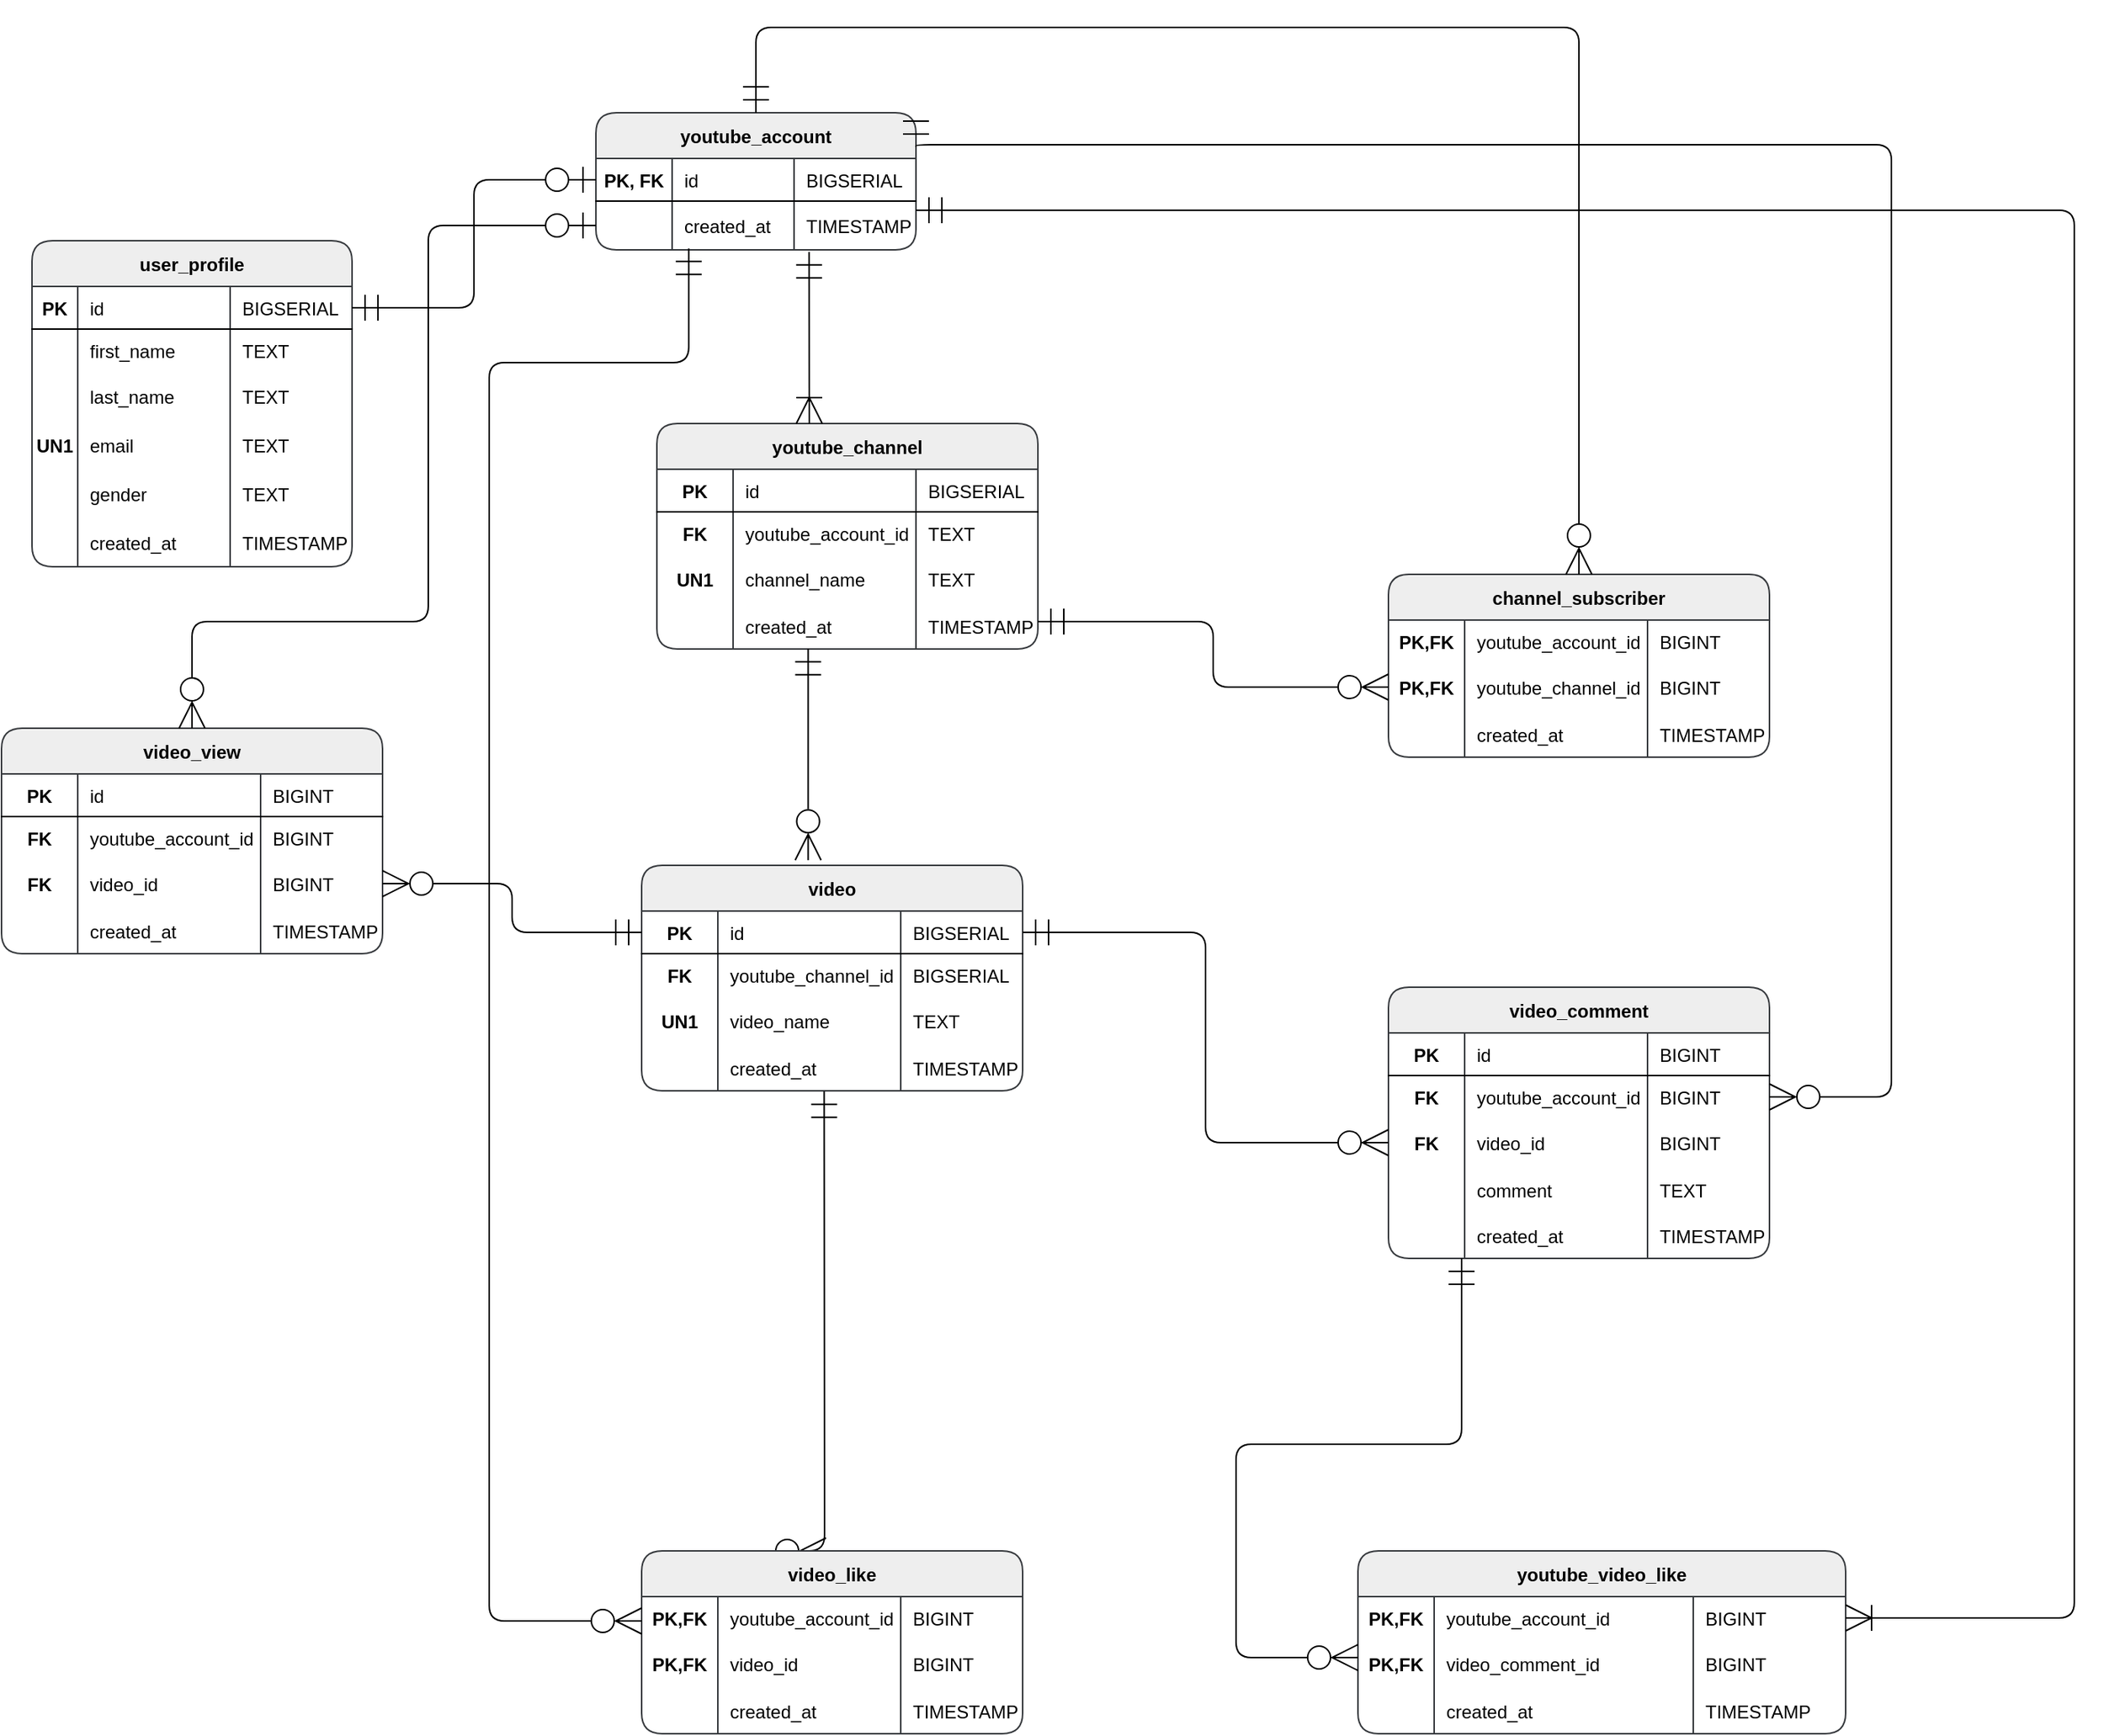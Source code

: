 <mxfile version="20.0.2" type="gitlab">
  <diagram id="-AhTFXiwVNk4hzFyMYtp" name="Page-1">
    <mxGraphModel dx="2893" dy="1643" grid="0" gridSize="10" guides="1" tooltips="1" connect="1" arrows="1" fold="1" page="1" pageScale="1" pageWidth="2000" pageHeight="2000" math="0" shadow="0">
      <root>
        <mxCell id="0" />
        <mxCell id="1" parent="0" />
        <mxCell id="xQEpdQuimWYe1z7LgiUK-31" value="user_profile" style="shape=table;startSize=30;container=1;collapsible=1;childLayout=tableLayout;fixedRows=1;rowLines=0;fontStyle=1;align=center;resizeLast=1;fillColor=#eeeeee;strokeColor=#36393d;rounded=1;" parent="1" vertex="1">
          <mxGeometry x="60" y="270" width="210" height="214" as="geometry">
            <mxRectangle x="280" y="300" width="70" height="30" as="alternateBounds" />
          </mxGeometry>
        </mxCell>
        <mxCell id="xQEpdQuimWYe1z7LgiUK-32" value="" style="shape=tableRow;horizontal=0;startSize=0;swimlaneHead=0;swimlaneBody=0;fillColor=none;collapsible=0;dropTarget=0;points=[[0,0.5],[1,0.5]];portConstraint=eastwest;top=0;left=0;right=0;bottom=1;" parent="xQEpdQuimWYe1z7LgiUK-31" vertex="1">
          <mxGeometry y="30" width="210" height="28" as="geometry" />
        </mxCell>
        <mxCell id="xQEpdQuimWYe1z7LgiUK-33" value="PK" style="shape=partialRectangle;connectable=0;fillColor=none;top=0;left=0;bottom=0;right=0;fontStyle=1;overflow=hidden;" parent="xQEpdQuimWYe1z7LgiUK-32" vertex="1">
          <mxGeometry width="30" height="28" as="geometry">
            <mxRectangle width="30" height="28" as="alternateBounds" />
          </mxGeometry>
        </mxCell>
        <mxCell id="xQEpdQuimWYe1z7LgiUK-34" value="id" style="shape=partialRectangle;connectable=0;fillColor=none;top=0;left=0;bottom=0;right=0;align=left;spacingLeft=6;fontStyle=0;overflow=hidden;" parent="xQEpdQuimWYe1z7LgiUK-32" vertex="1">
          <mxGeometry x="30" width="100" height="28" as="geometry">
            <mxRectangle width="100" height="28" as="alternateBounds" />
          </mxGeometry>
        </mxCell>
        <mxCell id="xQEpdQuimWYe1z7LgiUK-35" value="BIGSERIAL" style="shape=partialRectangle;connectable=0;fillColor=none;top=0;left=0;bottom=0;right=0;align=left;spacingLeft=6;fontStyle=0;overflow=hidden;" parent="xQEpdQuimWYe1z7LgiUK-32" vertex="1">
          <mxGeometry x="130" width="80" height="28" as="geometry">
            <mxRectangle width="80" height="28" as="alternateBounds" />
          </mxGeometry>
        </mxCell>
        <mxCell id="xQEpdQuimWYe1z7LgiUK-36" value="" style="shape=tableRow;horizontal=0;startSize=0;swimlaneHead=0;swimlaneBody=0;fillColor=none;collapsible=0;dropTarget=0;points=[[0,0.5],[1,0.5]];portConstraint=eastwest;top=0;left=0;right=0;bottom=0;" parent="xQEpdQuimWYe1z7LgiUK-31" vertex="1">
          <mxGeometry y="58" width="210" height="28" as="geometry" />
        </mxCell>
        <mxCell id="xQEpdQuimWYe1z7LgiUK-37" value="" style="shape=partialRectangle;connectable=0;fillColor=none;top=0;left=0;bottom=0;right=0;editable=1;overflow=hidden;" parent="xQEpdQuimWYe1z7LgiUK-36" vertex="1">
          <mxGeometry width="30" height="28" as="geometry">
            <mxRectangle width="30" height="28" as="alternateBounds" />
          </mxGeometry>
        </mxCell>
        <mxCell id="xQEpdQuimWYe1z7LgiUK-38" value="first_name" style="shape=partialRectangle;connectable=0;fillColor=none;top=0;left=0;bottom=0;right=0;align=left;spacingLeft=6;overflow=hidden;" parent="xQEpdQuimWYe1z7LgiUK-36" vertex="1">
          <mxGeometry x="30" width="100" height="28" as="geometry">
            <mxRectangle width="100" height="28" as="alternateBounds" />
          </mxGeometry>
        </mxCell>
        <mxCell id="xQEpdQuimWYe1z7LgiUK-39" value="TEXT" style="shape=partialRectangle;connectable=0;fillColor=none;top=0;left=0;bottom=0;right=0;align=left;spacingLeft=6;overflow=hidden;" parent="xQEpdQuimWYe1z7LgiUK-36" vertex="1">
          <mxGeometry x="130" width="80" height="28" as="geometry">
            <mxRectangle width="80" height="28" as="alternateBounds" />
          </mxGeometry>
        </mxCell>
        <mxCell id="xQEpdQuimWYe1z7LgiUK-40" value="" style="shape=tableRow;horizontal=0;startSize=0;swimlaneHead=0;swimlaneBody=0;fillColor=none;collapsible=0;dropTarget=0;points=[[0,0.5],[1,0.5]];portConstraint=eastwest;top=0;left=0;right=0;bottom=0;" parent="xQEpdQuimWYe1z7LgiUK-31" vertex="1">
          <mxGeometry y="86" width="210" height="32" as="geometry" />
        </mxCell>
        <mxCell id="xQEpdQuimWYe1z7LgiUK-41" value="" style="shape=partialRectangle;connectable=0;fillColor=none;top=0;left=0;bottom=0;right=0;editable=1;overflow=hidden;" parent="xQEpdQuimWYe1z7LgiUK-40" vertex="1">
          <mxGeometry width="30" height="32" as="geometry">
            <mxRectangle width="30" height="32" as="alternateBounds" />
          </mxGeometry>
        </mxCell>
        <mxCell id="xQEpdQuimWYe1z7LgiUK-42" value="last_name" style="shape=partialRectangle;connectable=0;fillColor=none;top=0;left=0;bottom=0;right=0;align=left;spacingLeft=6;overflow=hidden;" parent="xQEpdQuimWYe1z7LgiUK-40" vertex="1">
          <mxGeometry x="30" width="100" height="32" as="geometry">
            <mxRectangle width="100" height="32" as="alternateBounds" />
          </mxGeometry>
        </mxCell>
        <mxCell id="xQEpdQuimWYe1z7LgiUK-43" value="TEXT" style="shape=partialRectangle;connectable=0;fillColor=none;top=0;left=0;bottom=0;right=0;align=left;spacingLeft=6;overflow=hidden;" parent="xQEpdQuimWYe1z7LgiUK-40" vertex="1">
          <mxGeometry x="130" width="80" height="32" as="geometry">
            <mxRectangle width="80" height="32" as="alternateBounds" />
          </mxGeometry>
        </mxCell>
        <mxCell id="xQEpdQuimWYe1z7LgiUK-52" style="shape=tableRow;horizontal=0;startSize=0;swimlaneHead=0;swimlaneBody=0;fillColor=none;collapsible=0;dropTarget=0;points=[[0,0.5],[1,0.5]];portConstraint=eastwest;top=0;left=0;right=0;bottom=0;" parent="xQEpdQuimWYe1z7LgiUK-31" vertex="1">
          <mxGeometry y="118" width="210" height="32" as="geometry" />
        </mxCell>
        <mxCell id="xQEpdQuimWYe1z7LgiUK-53" value="UN1" style="shape=partialRectangle;connectable=0;fillColor=none;top=0;left=0;bottom=0;right=0;editable=1;overflow=hidden;fontStyle=1" parent="xQEpdQuimWYe1z7LgiUK-52" vertex="1">
          <mxGeometry width="30" height="32" as="geometry">
            <mxRectangle width="30" height="32" as="alternateBounds" />
          </mxGeometry>
        </mxCell>
        <mxCell id="xQEpdQuimWYe1z7LgiUK-54" value="email" style="shape=partialRectangle;connectable=0;fillColor=none;top=0;left=0;bottom=0;right=0;align=left;spacingLeft=6;overflow=hidden;" parent="xQEpdQuimWYe1z7LgiUK-52" vertex="1">
          <mxGeometry x="30" width="100" height="32" as="geometry">
            <mxRectangle width="100" height="32" as="alternateBounds" />
          </mxGeometry>
        </mxCell>
        <mxCell id="xQEpdQuimWYe1z7LgiUK-55" value="TEXT" style="shape=partialRectangle;connectable=0;fillColor=none;top=0;left=0;bottom=0;right=0;align=left;spacingLeft=6;overflow=hidden;" parent="xQEpdQuimWYe1z7LgiUK-52" vertex="1">
          <mxGeometry x="130" width="80" height="32" as="geometry">
            <mxRectangle width="80" height="32" as="alternateBounds" />
          </mxGeometry>
        </mxCell>
        <mxCell id="xQEpdQuimWYe1z7LgiUK-56" style="shape=tableRow;horizontal=0;startSize=0;swimlaneHead=0;swimlaneBody=0;fillColor=none;collapsible=0;dropTarget=0;points=[[0,0.5],[1,0.5]];portConstraint=eastwest;top=0;left=0;right=0;bottom=0;" parent="xQEpdQuimWYe1z7LgiUK-31" vertex="1">
          <mxGeometry y="150" width="210" height="32" as="geometry" />
        </mxCell>
        <mxCell id="xQEpdQuimWYe1z7LgiUK-57" style="shape=partialRectangle;connectable=0;fillColor=none;top=0;left=0;bottom=0;right=0;editable=1;overflow=hidden;fontStyle=1" parent="xQEpdQuimWYe1z7LgiUK-56" vertex="1">
          <mxGeometry width="30" height="32" as="geometry">
            <mxRectangle width="30" height="32" as="alternateBounds" />
          </mxGeometry>
        </mxCell>
        <mxCell id="xQEpdQuimWYe1z7LgiUK-58" value="gender" style="shape=partialRectangle;connectable=0;fillColor=none;top=0;left=0;bottom=0;right=0;align=left;spacingLeft=6;overflow=hidden;" parent="xQEpdQuimWYe1z7LgiUK-56" vertex="1">
          <mxGeometry x="30" width="100" height="32" as="geometry">
            <mxRectangle width="100" height="32" as="alternateBounds" />
          </mxGeometry>
        </mxCell>
        <mxCell id="xQEpdQuimWYe1z7LgiUK-59" value="TEXT" style="shape=partialRectangle;connectable=0;fillColor=none;top=0;left=0;bottom=0;right=0;align=left;spacingLeft=6;overflow=hidden;" parent="xQEpdQuimWYe1z7LgiUK-56" vertex="1">
          <mxGeometry x="130" width="80" height="32" as="geometry">
            <mxRectangle width="80" height="32" as="alternateBounds" />
          </mxGeometry>
        </mxCell>
        <mxCell id="xQEpdQuimWYe1z7LgiUK-60" style="shape=tableRow;horizontal=0;startSize=0;swimlaneHead=0;swimlaneBody=0;fillColor=none;collapsible=0;dropTarget=0;points=[[0,0.5],[1,0.5]];portConstraint=eastwest;top=0;left=0;right=0;bottom=0;" parent="xQEpdQuimWYe1z7LgiUK-31" vertex="1">
          <mxGeometry y="182" width="210" height="32" as="geometry" />
        </mxCell>
        <mxCell id="xQEpdQuimWYe1z7LgiUK-61" style="shape=partialRectangle;connectable=0;fillColor=none;top=0;left=0;bottom=0;right=0;editable=1;overflow=hidden;fontStyle=1" parent="xQEpdQuimWYe1z7LgiUK-60" vertex="1">
          <mxGeometry width="30" height="32" as="geometry">
            <mxRectangle width="30" height="32" as="alternateBounds" />
          </mxGeometry>
        </mxCell>
        <mxCell id="xQEpdQuimWYe1z7LgiUK-62" value="created_at" style="shape=partialRectangle;connectable=0;fillColor=none;top=0;left=0;bottom=0;right=0;align=left;spacingLeft=6;overflow=hidden;" parent="xQEpdQuimWYe1z7LgiUK-60" vertex="1">
          <mxGeometry x="30" width="100" height="32" as="geometry">
            <mxRectangle width="100" height="32" as="alternateBounds" />
          </mxGeometry>
        </mxCell>
        <mxCell id="xQEpdQuimWYe1z7LgiUK-63" value="TIMESTAMP" style="shape=partialRectangle;connectable=0;fillColor=none;top=0;left=0;bottom=0;right=0;align=left;spacingLeft=6;overflow=hidden;" parent="xQEpdQuimWYe1z7LgiUK-60" vertex="1">
          <mxGeometry x="130" width="80" height="32" as="geometry">
            <mxRectangle width="80" height="32" as="alternateBounds" />
          </mxGeometry>
        </mxCell>
        <mxCell id="xQEpdQuimWYe1z7LgiUK-89" value="youtube_account" style="shape=table;startSize=30;container=1;collapsible=1;childLayout=tableLayout;fixedRows=1;rowLines=0;fontStyle=1;align=center;resizeLast=1;fillColor=#eeeeee;strokeColor=#36393d;rounded=1;" parent="1" vertex="1">
          <mxGeometry x="430" y="186" width="210" height="90" as="geometry">
            <mxRectangle x="280" y="300" width="70" height="30" as="alternateBounds" />
          </mxGeometry>
        </mxCell>
        <mxCell id="xQEpdQuimWYe1z7LgiUK-90" value="" style="shape=tableRow;horizontal=0;startSize=0;swimlaneHead=0;swimlaneBody=0;fillColor=none;collapsible=0;dropTarget=0;points=[[0,0.5],[1,0.5]];portConstraint=eastwest;top=0;left=0;right=0;bottom=1;" parent="xQEpdQuimWYe1z7LgiUK-89" vertex="1">
          <mxGeometry y="30" width="210" height="28" as="geometry" />
        </mxCell>
        <mxCell id="xQEpdQuimWYe1z7LgiUK-91" value="PK, FK" style="shape=partialRectangle;connectable=0;fillColor=none;top=0;left=0;bottom=0;right=0;fontStyle=1;overflow=hidden;" parent="xQEpdQuimWYe1z7LgiUK-90" vertex="1">
          <mxGeometry width="50" height="28" as="geometry">
            <mxRectangle width="50" height="28" as="alternateBounds" />
          </mxGeometry>
        </mxCell>
        <mxCell id="xQEpdQuimWYe1z7LgiUK-92" value="id" style="shape=partialRectangle;connectable=0;fillColor=none;top=0;left=0;bottom=0;right=0;align=left;spacingLeft=6;fontStyle=0;overflow=hidden;" parent="xQEpdQuimWYe1z7LgiUK-90" vertex="1">
          <mxGeometry x="50" width="80" height="28" as="geometry">
            <mxRectangle width="80" height="28" as="alternateBounds" />
          </mxGeometry>
        </mxCell>
        <mxCell id="xQEpdQuimWYe1z7LgiUK-93" value="BIGSERIAL" style="shape=partialRectangle;connectable=0;fillColor=none;top=0;left=0;bottom=0;right=0;align=left;spacingLeft=6;fontStyle=0;overflow=hidden;" parent="xQEpdQuimWYe1z7LgiUK-90" vertex="1">
          <mxGeometry x="130" width="80" height="28" as="geometry">
            <mxRectangle width="80" height="28" as="alternateBounds" />
          </mxGeometry>
        </mxCell>
        <mxCell id="xQEpdQuimWYe1z7LgiUK-110" style="shape=tableRow;horizontal=0;startSize=0;swimlaneHead=0;swimlaneBody=0;fillColor=none;collapsible=0;dropTarget=0;points=[[0,0.5],[1,0.5]];portConstraint=eastwest;top=0;left=0;right=0;bottom=0;" parent="xQEpdQuimWYe1z7LgiUK-89" vertex="1">
          <mxGeometry y="58" width="210" height="32" as="geometry" />
        </mxCell>
        <mxCell id="xQEpdQuimWYe1z7LgiUK-111" style="shape=partialRectangle;connectable=0;fillColor=none;top=0;left=0;bottom=0;right=0;editable=1;overflow=hidden;fontStyle=1" parent="xQEpdQuimWYe1z7LgiUK-110" vertex="1">
          <mxGeometry width="50" height="32" as="geometry">
            <mxRectangle width="50" height="32" as="alternateBounds" />
          </mxGeometry>
        </mxCell>
        <mxCell id="xQEpdQuimWYe1z7LgiUK-112" value="created_at" style="shape=partialRectangle;connectable=0;fillColor=none;top=0;left=0;bottom=0;right=0;align=left;spacingLeft=6;overflow=hidden;" parent="xQEpdQuimWYe1z7LgiUK-110" vertex="1">
          <mxGeometry x="50" width="80" height="32" as="geometry">
            <mxRectangle width="80" height="32" as="alternateBounds" />
          </mxGeometry>
        </mxCell>
        <mxCell id="xQEpdQuimWYe1z7LgiUK-113" value="TIMESTAMP" style="shape=partialRectangle;connectable=0;fillColor=none;top=0;left=0;bottom=0;right=0;align=left;spacingLeft=6;overflow=hidden;" parent="xQEpdQuimWYe1z7LgiUK-110" vertex="1">
          <mxGeometry x="130" width="80" height="32" as="geometry">
            <mxRectangle width="80" height="32" as="alternateBounds" />
          </mxGeometry>
        </mxCell>
        <mxCell id="xQEpdQuimWYe1z7LgiUK-115" value="" style="edgeStyle=elbowEdgeStyle;fontSize=12;html=1;endArrow=ERzeroToOne;startArrow=ERmandOne;exitX=1;exitY=0.5;exitDx=0;exitDy=0;entryX=0;entryY=0.5;entryDx=0;entryDy=0;strokeWidth=1;rounded=1;endSize=15;startSize=15;" parent="1" source="xQEpdQuimWYe1z7LgiUK-32" target="xQEpdQuimWYe1z7LgiUK-90" edge="1">
          <mxGeometry width="100" height="100" relative="1" as="geometry">
            <mxPoint x="370" y="470" as="sourcePoint" />
            <mxPoint x="470" y="370" as="targetPoint" />
          </mxGeometry>
        </mxCell>
        <mxCell id="xQEpdQuimWYe1z7LgiUK-116" value="youtube_channel" style="shape=table;startSize=30;container=1;collapsible=1;childLayout=tableLayout;fixedRows=1;rowLines=0;fontStyle=1;align=center;resizeLast=1;fillColor=#eeeeee;strokeColor=#36393d;rounded=1;" parent="1" vertex="1">
          <mxGeometry x="470" y="390" width="250" height="148" as="geometry">
            <mxRectangle x="280" y="300" width="70" height="30" as="alternateBounds" />
          </mxGeometry>
        </mxCell>
        <mxCell id="xQEpdQuimWYe1z7LgiUK-117" value="" style="shape=tableRow;horizontal=0;startSize=0;swimlaneHead=0;swimlaneBody=0;fillColor=none;collapsible=0;dropTarget=0;points=[[0,0.5],[1,0.5]];portConstraint=eastwest;top=0;left=0;right=0;bottom=1;" parent="xQEpdQuimWYe1z7LgiUK-116" vertex="1">
          <mxGeometry y="30" width="250" height="28" as="geometry" />
        </mxCell>
        <mxCell id="xQEpdQuimWYe1z7LgiUK-118" value="PK" style="shape=partialRectangle;connectable=0;fillColor=none;top=0;left=0;bottom=0;right=0;fontStyle=1;overflow=hidden;" parent="xQEpdQuimWYe1z7LgiUK-117" vertex="1">
          <mxGeometry width="50" height="28" as="geometry">
            <mxRectangle width="50" height="28" as="alternateBounds" />
          </mxGeometry>
        </mxCell>
        <mxCell id="xQEpdQuimWYe1z7LgiUK-119" value="id" style="shape=partialRectangle;connectable=0;fillColor=none;top=0;left=0;bottom=0;right=0;align=left;spacingLeft=6;fontStyle=0;overflow=hidden;" parent="xQEpdQuimWYe1z7LgiUK-117" vertex="1">
          <mxGeometry x="50" width="120" height="28" as="geometry">
            <mxRectangle width="120" height="28" as="alternateBounds" />
          </mxGeometry>
        </mxCell>
        <mxCell id="xQEpdQuimWYe1z7LgiUK-120" value="BIGSERIAL" style="shape=partialRectangle;connectable=0;fillColor=none;top=0;left=0;bottom=0;right=0;align=left;spacingLeft=6;fontStyle=0;overflow=hidden;" parent="xQEpdQuimWYe1z7LgiUK-117" vertex="1">
          <mxGeometry x="170" width="80" height="28" as="geometry">
            <mxRectangle width="80" height="28" as="alternateBounds" />
          </mxGeometry>
        </mxCell>
        <mxCell id="xQEpdQuimWYe1z7LgiUK-121" value="" style="shape=tableRow;horizontal=0;startSize=0;swimlaneHead=0;swimlaneBody=0;fillColor=none;collapsible=0;dropTarget=0;points=[[0,0.5],[1,0.5]];portConstraint=eastwest;top=0;left=0;right=0;bottom=0;" parent="xQEpdQuimWYe1z7LgiUK-116" vertex="1">
          <mxGeometry y="58" width="250" height="28" as="geometry" />
        </mxCell>
        <mxCell id="xQEpdQuimWYe1z7LgiUK-122" value="FK" style="shape=partialRectangle;connectable=0;fillColor=none;top=0;left=0;bottom=0;right=0;editable=1;overflow=hidden;fontStyle=1" parent="xQEpdQuimWYe1z7LgiUK-121" vertex="1">
          <mxGeometry width="50" height="28" as="geometry">
            <mxRectangle width="50" height="28" as="alternateBounds" />
          </mxGeometry>
        </mxCell>
        <mxCell id="xQEpdQuimWYe1z7LgiUK-123" value="youtube_account_id" style="shape=partialRectangle;connectable=0;fillColor=none;top=0;left=0;bottom=0;right=0;align=left;spacingLeft=6;overflow=hidden;" parent="xQEpdQuimWYe1z7LgiUK-121" vertex="1">
          <mxGeometry x="50" width="120" height="28" as="geometry">
            <mxRectangle width="120" height="28" as="alternateBounds" />
          </mxGeometry>
        </mxCell>
        <mxCell id="xQEpdQuimWYe1z7LgiUK-124" value="TEXT" style="shape=partialRectangle;connectable=0;fillColor=none;top=0;left=0;bottom=0;right=0;align=left;spacingLeft=6;overflow=hidden;" parent="xQEpdQuimWYe1z7LgiUK-121" vertex="1">
          <mxGeometry x="170" width="80" height="28" as="geometry">
            <mxRectangle width="80" height="28" as="alternateBounds" />
          </mxGeometry>
        </mxCell>
        <mxCell id="xQEpdQuimWYe1z7LgiUK-125" value="" style="shape=tableRow;horizontal=0;startSize=0;swimlaneHead=0;swimlaneBody=0;fillColor=none;collapsible=0;dropTarget=0;points=[[0,0.5],[1,0.5]];portConstraint=eastwest;top=0;left=0;right=0;bottom=0;" parent="xQEpdQuimWYe1z7LgiUK-116" vertex="1">
          <mxGeometry y="86" width="250" height="32" as="geometry" />
        </mxCell>
        <mxCell id="xQEpdQuimWYe1z7LgiUK-126" value="UN1" style="shape=partialRectangle;connectable=0;fillColor=none;top=0;left=0;bottom=0;right=0;editable=1;overflow=hidden;fontStyle=1" parent="xQEpdQuimWYe1z7LgiUK-125" vertex="1">
          <mxGeometry width="50" height="32" as="geometry">
            <mxRectangle width="50" height="32" as="alternateBounds" />
          </mxGeometry>
        </mxCell>
        <mxCell id="xQEpdQuimWYe1z7LgiUK-127" value="channel_name" style="shape=partialRectangle;connectable=0;fillColor=none;top=0;left=0;bottom=0;right=0;align=left;spacingLeft=6;overflow=hidden;" parent="xQEpdQuimWYe1z7LgiUK-125" vertex="1">
          <mxGeometry x="50" width="120" height="32" as="geometry">
            <mxRectangle width="120" height="32" as="alternateBounds" />
          </mxGeometry>
        </mxCell>
        <mxCell id="xQEpdQuimWYe1z7LgiUK-128" value="TEXT" style="shape=partialRectangle;connectable=0;fillColor=none;top=0;left=0;bottom=0;right=0;align=left;spacingLeft=6;overflow=hidden;" parent="xQEpdQuimWYe1z7LgiUK-125" vertex="1">
          <mxGeometry x="170" width="80" height="32" as="geometry">
            <mxRectangle width="80" height="32" as="alternateBounds" />
          </mxGeometry>
        </mxCell>
        <mxCell id="xQEpdQuimWYe1z7LgiUK-129" style="shape=tableRow;horizontal=0;startSize=0;swimlaneHead=0;swimlaneBody=0;fillColor=none;collapsible=0;dropTarget=0;points=[[0,0.5],[1,0.5]];portConstraint=eastwest;top=0;left=0;right=0;bottom=0;" parent="xQEpdQuimWYe1z7LgiUK-116" vertex="1">
          <mxGeometry y="118" width="250" height="30" as="geometry" />
        </mxCell>
        <mxCell id="xQEpdQuimWYe1z7LgiUK-130" value="" style="shape=partialRectangle;connectable=0;fillColor=none;top=0;left=0;bottom=0;right=0;editable=1;overflow=hidden;fontStyle=1" parent="xQEpdQuimWYe1z7LgiUK-129" vertex="1">
          <mxGeometry width="50" height="30" as="geometry">
            <mxRectangle width="50" height="30" as="alternateBounds" />
          </mxGeometry>
        </mxCell>
        <mxCell id="xQEpdQuimWYe1z7LgiUK-131" value="created_at" style="shape=partialRectangle;connectable=0;fillColor=none;top=0;left=0;bottom=0;right=0;align=left;spacingLeft=6;overflow=hidden;" parent="xQEpdQuimWYe1z7LgiUK-129" vertex="1">
          <mxGeometry x="50" width="120" height="30" as="geometry">
            <mxRectangle width="120" height="30" as="alternateBounds" />
          </mxGeometry>
        </mxCell>
        <mxCell id="xQEpdQuimWYe1z7LgiUK-132" value="TIMESTAMP" style="shape=partialRectangle;connectable=0;fillColor=none;top=0;left=0;bottom=0;right=0;align=left;spacingLeft=6;overflow=hidden;" parent="xQEpdQuimWYe1z7LgiUK-129" vertex="1">
          <mxGeometry x="170" width="80" height="30" as="geometry">
            <mxRectangle width="80" height="30" as="alternateBounds" />
          </mxGeometry>
        </mxCell>
        <mxCell id="xQEpdQuimWYe1z7LgiUK-166" value="" style="edgeStyle=orthogonalEdgeStyle;fontSize=12;html=1;endArrow=ERoneToMany;startArrow=ERmandOne;rounded=1;startSize=15;endSize=15;strokeWidth=1;exitX=0.666;exitY=1.044;exitDx=0;exitDy=0;exitPerimeter=0;entryX=0.4;entryY=0;entryDx=0;entryDy=0;entryPerimeter=0;" parent="1" source="xQEpdQuimWYe1z7LgiUK-110" target="xQEpdQuimWYe1z7LgiUK-116" edge="1">
          <mxGeometry width="100" height="100" relative="1" as="geometry">
            <mxPoint x="570" y="280" as="sourcePoint" />
            <mxPoint x="610" y="360" as="targetPoint" />
            <Array as="points">
              <mxPoint x="570" y="310" />
              <mxPoint x="570" y="310" />
            </Array>
          </mxGeometry>
        </mxCell>
        <mxCell id="xQEpdQuimWYe1z7LgiUK-167" value="channel_subscriber" style="shape=table;startSize=30;container=1;collapsible=1;childLayout=tableLayout;fixedRows=1;rowLines=0;fontStyle=1;align=center;resizeLast=1;fillColor=#eeeeee;strokeColor=#36393D;rounded=1;" parent="1" vertex="1">
          <mxGeometry x="950" y="489" width="250" height="120" as="geometry">
            <mxRectangle x="280" y="300" width="70" height="30" as="alternateBounds" />
          </mxGeometry>
        </mxCell>
        <mxCell id="xQEpdQuimWYe1z7LgiUK-172" value="" style="shape=tableRow;horizontal=0;startSize=0;swimlaneHead=0;swimlaneBody=0;fillColor=none;collapsible=0;dropTarget=0;points=[[0,0.5],[1,0.5]];portConstraint=eastwest;top=0;left=0;right=0;bottom=0;" parent="xQEpdQuimWYe1z7LgiUK-167" vertex="1">
          <mxGeometry y="30" width="250" height="28" as="geometry" />
        </mxCell>
        <mxCell id="xQEpdQuimWYe1z7LgiUK-173" value="PK,FK" style="shape=partialRectangle;connectable=0;fillColor=none;top=0;left=0;bottom=0;right=0;editable=1;overflow=hidden;fontStyle=1" parent="xQEpdQuimWYe1z7LgiUK-172" vertex="1">
          <mxGeometry width="50" height="28" as="geometry">
            <mxRectangle width="50" height="28" as="alternateBounds" />
          </mxGeometry>
        </mxCell>
        <mxCell id="xQEpdQuimWYe1z7LgiUK-174" value="youtube_account_id" style="shape=partialRectangle;connectable=0;fillColor=none;top=0;left=0;bottom=0;right=0;align=left;spacingLeft=6;overflow=hidden;" parent="xQEpdQuimWYe1z7LgiUK-172" vertex="1">
          <mxGeometry x="50" width="120" height="28" as="geometry">
            <mxRectangle width="120" height="28" as="alternateBounds" />
          </mxGeometry>
        </mxCell>
        <mxCell id="xQEpdQuimWYe1z7LgiUK-175" value="BIGINT" style="shape=partialRectangle;connectable=0;fillColor=none;top=0;left=0;bottom=0;right=0;align=left;spacingLeft=6;overflow=hidden;" parent="xQEpdQuimWYe1z7LgiUK-172" vertex="1">
          <mxGeometry x="170" width="80" height="28" as="geometry">
            <mxRectangle width="80" height="28" as="alternateBounds" />
          </mxGeometry>
        </mxCell>
        <mxCell id="xQEpdQuimWYe1z7LgiUK-176" value="" style="shape=tableRow;horizontal=0;startSize=0;swimlaneHead=0;swimlaneBody=0;fillColor=none;collapsible=0;dropTarget=0;points=[[0,0.5],[1,0.5]];portConstraint=eastwest;top=0;left=0;right=0;bottom=0;" parent="xQEpdQuimWYe1z7LgiUK-167" vertex="1">
          <mxGeometry y="58" width="250" height="32" as="geometry" />
        </mxCell>
        <mxCell id="xQEpdQuimWYe1z7LgiUK-177" value="PK,FK" style="shape=partialRectangle;connectable=0;fillColor=none;top=0;left=0;bottom=0;right=0;editable=1;overflow=hidden;fontStyle=1" parent="xQEpdQuimWYe1z7LgiUK-176" vertex="1">
          <mxGeometry width="50" height="32" as="geometry">
            <mxRectangle width="50" height="32" as="alternateBounds" />
          </mxGeometry>
        </mxCell>
        <mxCell id="xQEpdQuimWYe1z7LgiUK-178" value="youtube_channel_id" style="shape=partialRectangle;connectable=0;fillColor=none;top=0;left=0;bottom=0;right=0;align=left;spacingLeft=6;overflow=hidden;" parent="xQEpdQuimWYe1z7LgiUK-176" vertex="1">
          <mxGeometry x="50" width="120" height="32" as="geometry">
            <mxRectangle width="120" height="32" as="alternateBounds" />
          </mxGeometry>
        </mxCell>
        <mxCell id="xQEpdQuimWYe1z7LgiUK-179" value="BIGINT" style="shape=partialRectangle;connectable=0;fillColor=none;top=0;left=0;bottom=0;right=0;align=left;spacingLeft=6;overflow=hidden;" parent="xQEpdQuimWYe1z7LgiUK-176" vertex="1">
          <mxGeometry x="170" width="80" height="32" as="geometry">
            <mxRectangle width="80" height="32" as="alternateBounds" />
          </mxGeometry>
        </mxCell>
        <mxCell id="xQEpdQuimWYe1z7LgiUK-180" style="shape=tableRow;horizontal=0;startSize=0;swimlaneHead=0;swimlaneBody=0;fillColor=none;collapsible=0;dropTarget=0;points=[[0,0.5],[1,0.5]];portConstraint=eastwest;top=0;left=0;right=0;bottom=0;" parent="xQEpdQuimWYe1z7LgiUK-167" vertex="1">
          <mxGeometry y="90" width="250" height="30" as="geometry" />
        </mxCell>
        <mxCell id="xQEpdQuimWYe1z7LgiUK-181" value="" style="shape=partialRectangle;connectable=0;fillColor=none;top=0;left=0;bottom=0;right=0;editable=1;overflow=hidden;fontStyle=1" parent="xQEpdQuimWYe1z7LgiUK-180" vertex="1">
          <mxGeometry width="50" height="30" as="geometry">
            <mxRectangle width="50" height="30" as="alternateBounds" />
          </mxGeometry>
        </mxCell>
        <mxCell id="xQEpdQuimWYe1z7LgiUK-182" value="created_at" style="shape=partialRectangle;connectable=0;fillColor=none;top=0;left=0;bottom=0;right=0;align=left;spacingLeft=6;overflow=hidden;" parent="xQEpdQuimWYe1z7LgiUK-180" vertex="1">
          <mxGeometry x="50" width="120" height="30" as="geometry">
            <mxRectangle width="120" height="30" as="alternateBounds" />
          </mxGeometry>
        </mxCell>
        <mxCell id="xQEpdQuimWYe1z7LgiUK-183" value="TIMESTAMP" style="shape=partialRectangle;connectable=0;fillColor=none;top=0;left=0;bottom=0;right=0;align=left;spacingLeft=6;overflow=hidden;" parent="xQEpdQuimWYe1z7LgiUK-180" vertex="1">
          <mxGeometry x="170" width="80" height="30" as="geometry">
            <mxRectangle width="80" height="30" as="alternateBounds" />
          </mxGeometry>
        </mxCell>
        <mxCell id="xQEpdQuimWYe1z7LgiUK-184" value="" style="edgeStyle=elbowEdgeStyle;fontSize=12;html=1;endArrow=ERzeroToMany;startArrow=ERmandOne;rounded=1;startSize=15;endSize=15;strokeWidth=1;strokeColor=default;flowAnimation=0;noJump=0;deletable=1;cloneable=1;movable=1;metaEdit=0;snapToPoint=0;exitX=0.5;exitY=0;exitDx=0;exitDy=0;endFill=0;" parent="1" source="xQEpdQuimWYe1z7LgiUK-89" target="xQEpdQuimWYe1z7LgiUK-167" edge="1">
          <mxGeometry width="100" height="100" relative="1" as="geometry">
            <mxPoint x="580" y="120" as="sourcePoint" />
            <mxPoint x="1260" y="430" as="targetPoint" />
            <Array as="points">
              <mxPoint x="680" y="130" />
              <mxPoint x="1060" y="300" />
            </Array>
          </mxGeometry>
        </mxCell>
        <mxCell id="xQEpdQuimWYe1z7LgiUK-186" value="" style="edgeStyle=elbowEdgeStyle;fontSize=12;html=1;endArrow=ERzeroToMany;startArrow=ERmandOne;rounded=1;startSize=15;endSize=15;strokeColor=default;strokeWidth=1;entryX=0;entryY=0.5;entryDx=0;entryDy=0;startFill=0;endFill=0;" parent="1" target="xQEpdQuimWYe1z7LgiUK-176" edge="1">
          <mxGeometry width="100" height="100" relative="1" as="geometry">
            <mxPoint x="720" y="520" as="sourcePoint" />
            <mxPoint x="920" y="620" as="targetPoint" />
          </mxGeometry>
        </mxCell>
        <mxCell id="E6eJDUrzSVMhKCiF-ykW-1" value="video" style="shape=table;startSize=30;container=1;collapsible=1;childLayout=tableLayout;fixedRows=1;rowLines=0;fontStyle=1;align=center;resizeLast=1;fillColor=#eeeeee;strokeColor=#36393d;rounded=1;" vertex="1" parent="1">
          <mxGeometry x="460" y="680" width="250" height="148" as="geometry">
            <mxRectangle x="280" y="300" width="70" height="30" as="alternateBounds" />
          </mxGeometry>
        </mxCell>
        <mxCell id="E6eJDUrzSVMhKCiF-ykW-2" value="" style="shape=tableRow;horizontal=0;startSize=0;swimlaneHead=0;swimlaneBody=0;fillColor=none;collapsible=0;dropTarget=0;points=[[0,0.5],[1,0.5]];portConstraint=eastwest;top=0;left=0;right=0;bottom=1;" vertex="1" parent="E6eJDUrzSVMhKCiF-ykW-1">
          <mxGeometry y="30" width="250" height="28" as="geometry" />
        </mxCell>
        <mxCell id="E6eJDUrzSVMhKCiF-ykW-3" value="PK" style="shape=partialRectangle;connectable=0;fillColor=none;top=0;left=0;bottom=0;right=0;fontStyle=1;overflow=hidden;" vertex="1" parent="E6eJDUrzSVMhKCiF-ykW-2">
          <mxGeometry width="50" height="28" as="geometry">
            <mxRectangle width="50" height="28" as="alternateBounds" />
          </mxGeometry>
        </mxCell>
        <mxCell id="E6eJDUrzSVMhKCiF-ykW-4" value="id" style="shape=partialRectangle;connectable=0;fillColor=none;top=0;left=0;bottom=0;right=0;align=left;spacingLeft=6;fontStyle=0;overflow=hidden;" vertex="1" parent="E6eJDUrzSVMhKCiF-ykW-2">
          <mxGeometry x="50" width="120" height="28" as="geometry">
            <mxRectangle width="120" height="28" as="alternateBounds" />
          </mxGeometry>
        </mxCell>
        <mxCell id="E6eJDUrzSVMhKCiF-ykW-5" value="BIGSERIAL" style="shape=partialRectangle;connectable=0;fillColor=none;top=0;left=0;bottom=0;right=0;align=left;spacingLeft=6;fontStyle=0;overflow=hidden;" vertex="1" parent="E6eJDUrzSVMhKCiF-ykW-2">
          <mxGeometry x="170" width="80" height="28" as="geometry">
            <mxRectangle width="80" height="28" as="alternateBounds" />
          </mxGeometry>
        </mxCell>
        <mxCell id="E6eJDUrzSVMhKCiF-ykW-6" value="" style="shape=tableRow;horizontal=0;startSize=0;swimlaneHead=0;swimlaneBody=0;fillColor=none;collapsible=0;dropTarget=0;points=[[0,0.5],[1,0.5]];portConstraint=eastwest;top=0;left=0;right=0;bottom=0;" vertex="1" parent="E6eJDUrzSVMhKCiF-ykW-1">
          <mxGeometry y="58" width="250" height="28" as="geometry" />
        </mxCell>
        <mxCell id="E6eJDUrzSVMhKCiF-ykW-7" value="FK" style="shape=partialRectangle;connectable=0;fillColor=none;top=0;left=0;bottom=0;right=0;editable=1;overflow=hidden;fontStyle=1" vertex="1" parent="E6eJDUrzSVMhKCiF-ykW-6">
          <mxGeometry width="50" height="28" as="geometry">
            <mxRectangle width="50" height="28" as="alternateBounds" />
          </mxGeometry>
        </mxCell>
        <mxCell id="E6eJDUrzSVMhKCiF-ykW-8" value="youtube_channel_id" style="shape=partialRectangle;connectable=0;fillColor=none;top=0;left=0;bottom=0;right=0;align=left;spacingLeft=6;overflow=hidden;" vertex="1" parent="E6eJDUrzSVMhKCiF-ykW-6">
          <mxGeometry x="50" width="120" height="28" as="geometry">
            <mxRectangle width="120" height="28" as="alternateBounds" />
          </mxGeometry>
        </mxCell>
        <mxCell id="E6eJDUrzSVMhKCiF-ykW-9" value="BIGSERIAL" style="shape=partialRectangle;connectable=0;fillColor=none;top=0;left=0;bottom=0;right=0;align=left;spacingLeft=6;overflow=hidden;" vertex="1" parent="E6eJDUrzSVMhKCiF-ykW-6">
          <mxGeometry x="170" width="80" height="28" as="geometry">
            <mxRectangle width="80" height="28" as="alternateBounds" />
          </mxGeometry>
        </mxCell>
        <mxCell id="E6eJDUrzSVMhKCiF-ykW-10" value="" style="shape=tableRow;horizontal=0;startSize=0;swimlaneHead=0;swimlaneBody=0;fillColor=none;collapsible=0;dropTarget=0;points=[[0,0.5],[1,0.5]];portConstraint=eastwest;top=0;left=0;right=0;bottom=0;" vertex="1" parent="E6eJDUrzSVMhKCiF-ykW-1">
          <mxGeometry y="86" width="250" height="32" as="geometry" />
        </mxCell>
        <mxCell id="E6eJDUrzSVMhKCiF-ykW-11" value="UN1" style="shape=partialRectangle;connectable=0;fillColor=none;top=0;left=0;bottom=0;right=0;editable=1;overflow=hidden;fontStyle=1" vertex="1" parent="E6eJDUrzSVMhKCiF-ykW-10">
          <mxGeometry width="50" height="32" as="geometry">
            <mxRectangle width="50" height="32" as="alternateBounds" />
          </mxGeometry>
        </mxCell>
        <mxCell id="E6eJDUrzSVMhKCiF-ykW-12" value="video_name" style="shape=partialRectangle;connectable=0;fillColor=none;top=0;left=0;bottom=0;right=0;align=left;spacingLeft=6;overflow=hidden;" vertex="1" parent="E6eJDUrzSVMhKCiF-ykW-10">
          <mxGeometry x="50" width="120" height="32" as="geometry">
            <mxRectangle width="120" height="32" as="alternateBounds" />
          </mxGeometry>
        </mxCell>
        <mxCell id="E6eJDUrzSVMhKCiF-ykW-13" value="TEXT" style="shape=partialRectangle;connectable=0;fillColor=none;top=0;left=0;bottom=0;right=0;align=left;spacingLeft=6;overflow=hidden;" vertex="1" parent="E6eJDUrzSVMhKCiF-ykW-10">
          <mxGeometry x="170" width="80" height="32" as="geometry">
            <mxRectangle width="80" height="32" as="alternateBounds" />
          </mxGeometry>
        </mxCell>
        <mxCell id="E6eJDUrzSVMhKCiF-ykW-14" style="shape=tableRow;horizontal=0;startSize=0;swimlaneHead=0;swimlaneBody=0;fillColor=none;collapsible=0;dropTarget=0;points=[[0,0.5],[1,0.5]];portConstraint=eastwest;top=0;left=0;right=0;bottom=0;" vertex="1" parent="E6eJDUrzSVMhKCiF-ykW-1">
          <mxGeometry y="118" width="250" height="30" as="geometry" />
        </mxCell>
        <mxCell id="E6eJDUrzSVMhKCiF-ykW-15" value="" style="shape=partialRectangle;connectable=0;fillColor=none;top=0;left=0;bottom=0;right=0;editable=1;overflow=hidden;fontStyle=1" vertex="1" parent="E6eJDUrzSVMhKCiF-ykW-14">
          <mxGeometry width="50" height="30" as="geometry">
            <mxRectangle width="50" height="30" as="alternateBounds" />
          </mxGeometry>
        </mxCell>
        <mxCell id="E6eJDUrzSVMhKCiF-ykW-16" value="created_at" style="shape=partialRectangle;connectable=0;fillColor=none;top=0;left=0;bottom=0;right=0;align=left;spacingLeft=6;overflow=hidden;" vertex="1" parent="E6eJDUrzSVMhKCiF-ykW-14">
          <mxGeometry x="50" width="120" height="30" as="geometry">
            <mxRectangle width="120" height="30" as="alternateBounds" />
          </mxGeometry>
        </mxCell>
        <mxCell id="E6eJDUrzSVMhKCiF-ykW-17" value="TIMESTAMP" style="shape=partialRectangle;connectable=0;fillColor=none;top=0;left=0;bottom=0;right=0;align=left;spacingLeft=6;overflow=hidden;" vertex="1" parent="E6eJDUrzSVMhKCiF-ykW-14">
          <mxGeometry x="170" width="80" height="30" as="geometry">
            <mxRectangle width="80" height="30" as="alternateBounds" />
          </mxGeometry>
        </mxCell>
        <mxCell id="E6eJDUrzSVMhKCiF-ykW-19" value="video_view" style="shape=table;startSize=30;container=1;collapsible=1;childLayout=tableLayout;fixedRows=1;rowLines=0;fontStyle=1;align=center;resizeLast=1;fillColor=#eeeeee;strokeColor=#36393D;rounded=1;" vertex="1" parent="1">
          <mxGeometry x="40" y="590" width="250" height="148" as="geometry">
            <mxRectangle x="280" y="300" width="70" height="30" as="alternateBounds" />
          </mxGeometry>
        </mxCell>
        <mxCell id="E6eJDUrzSVMhKCiF-ykW-117" style="shape=tableRow;horizontal=0;startSize=0;swimlaneHead=0;swimlaneBody=0;fillColor=none;collapsible=0;dropTarget=0;points=[[0,0.5],[1,0.5]];portConstraint=eastwest;top=0;left=0;right=0;bottom=1;strokeColor=#000000;shadow=0;strokeWidth=1;perimeterSpacing=1;separatorColor=#000000;" vertex="1" parent="E6eJDUrzSVMhKCiF-ykW-19">
          <mxGeometry y="30" width="250" height="28" as="geometry" />
        </mxCell>
        <mxCell id="E6eJDUrzSVMhKCiF-ykW-118" value="PK" style="shape=partialRectangle;connectable=0;fillColor=none;top=0;left=0;bottom=0;right=0;editable=1;overflow=hidden;fontStyle=1" vertex="1" parent="E6eJDUrzSVMhKCiF-ykW-117">
          <mxGeometry width="50" height="28" as="geometry">
            <mxRectangle width="50" height="28" as="alternateBounds" />
          </mxGeometry>
        </mxCell>
        <mxCell id="E6eJDUrzSVMhKCiF-ykW-119" value="id" style="shape=partialRectangle;connectable=0;fillColor=none;top=0;left=0;bottom=0;right=0;align=left;spacingLeft=6;overflow=hidden;strokeColor=#000000;" vertex="1" parent="E6eJDUrzSVMhKCiF-ykW-117">
          <mxGeometry x="50" width="120" height="28" as="geometry">
            <mxRectangle width="120" height="28" as="alternateBounds" />
          </mxGeometry>
        </mxCell>
        <mxCell id="E6eJDUrzSVMhKCiF-ykW-120" value="BIGINT" style="shape=partialRectangle;connectable=0;fillColor=none;top=0;left=0;bottom=0;right=0;align=left;spacingLeft=6;overflow=hidden;" vertex="1" parent="E6eJDUrzSVMhKCiF-ykW-117">
          <mxGeometry x="170" width="80" height="28" as="geometry">
            <mxRectangle width="80" height="28" as="alternateBounds" />
          </mxGeometry>
        </mxCell>
        <mxCell id="E6eJDUrzSVMhKCiF-ykW-20" value="" style="shape=tableRow;horizontal=0;startSize=0;swimlaneHead=0;swimlaneBody=0;fillColor=none;collapsible=0;dropTarget=0;points=[[0,0.5],[1,0.5]];portConstraint=eastwest;top=0;left=0;right=0;bottom=0;" vertex="1" parent="E6eJDUrzSVMhKCiF-ykW-19">
          <mxGeometry y="58" width="250" height="28" as="geometry" />
        </mxCell>
        <mxCell id="E6eJDUrzSVMhKCiF-ykW-21" value="FK" style="shape=partialRectangle;connectable=0;fillColor=none;top=0;left=0;bottom=0;right=0;editable=1;overflow=hidden;fontStyle=1" vertex="1" parent="E6eJDUrzSVMhKCiF-ykW-20">
          <mxGeometry width="50" height="28" as="geometry">
            <mxRectangle width="50" height="28" as="alternateBounds" />
          </mxGeometry>
        </mxCell>
        <mxCell id="E6eJDUrzSVMhKCiF-ykW-22" value="youtube_account_id" style="shape=partialRectangle;connectable=0;fillColor=none;top=0;left=0;bottom=0;right=0;align=left;spacingLeft=6;overflow=hidden;" vertex="1" parent="E6eJDUrzSVMhKCiF-ykW-20">
          <mxGeometry x="50" width="120" height="28" as="geometry">
            <mxRectangle width="120" height="28" as="alternateBounds" />
          </mxGeometry>
        </mxCell>
        <mxCell id="E6eJDUrzSVMhKCiF-ykW-23" value="BIGINT" style="shape=partialRectangle;connectable=0;fillColor=none;top=0;left=0;bottom=0;right=0;align=left;spacingLeft=6;overflow=hidden;" vertex="1" parent="E6eJDUrzSVMhKCiF-ykW-20">
          <mxGeometry x="170" width="80" height="28" as="geometry">
            <mxRectangle width="80" height="28" as="alternateBounds" />
          </mxGeometry>
        </mxCell>
        <mxCell id="E6eJDUrzSVMhKCiF-ykW-24" value="" style="shape=tableRow;horizontal=0;startSize=0;swimlaneHead=0;swimlaneBody=0;fillColor=none;collapsible=0;dropTarget=0;points=[[0,0.5],[1,0.5]];portConstraint=eastwest;top=0;left=0;right=0;bottom=0;" vertex="1" parent="E6eJDUrzSVMhKCiF-ykW-19">
          <mxGeometry y="86" width="250" height="32" as="geometry" />
        </mxCell>
        <mxCell id="E6eJDUrzSVMhKCiF-ykW-25" value="FK" style="shape=partialRectangle;connectable=0;fillColor=none;top=0;left=0;bottom=0;right=0;editable=1;overflow=hidden;fontStyle=1" vertex="1" parent="E6eJDUrzSVMhKCiF-ykW-24">
          <mxGeometry width="50" height="32" as="geometry">
            <mxRectangle width="50" height="32" as="alternateBounds" />
          </mxGeometry>
        </mxCell>
        <mxCell id="E6eJDUrzSVMhKCiF-ykW-26" value="video_id" style="shape=partialRectangle;connectable=0;fillColor=none;top=0;left=0;bottom=0;right=0;align=left;spacingLeft=6;overflow=hidden;" vertex="1" parent="E6eJDUrzSVMhKCiF-ykW-24">
          <mxGeometry x="50" width="120" height="32" as="geometry">
            <mxRectangle width="120" height="32" as="alternateBounds" />
          </mxGeometry>
        </mxCell>
        <mxCell id="E6eJDUrzSVMhKCiF-ykW-27" value="BIGINT" style="shape=partialRectangle;connectable=0;fillColor=none;top=0;left=0;bottom=0;right=0;align=left;spacingLeft=6;overflow=hidden;" vertex="1" parent="E6eJDUrzSVMhKCiF-ykW-24">
          <mxGeometry x="170" width="80" height="32" as="geometry">
            <mxRectangle width="80" height="32" as="alternateBounds" />
          </mxGeometry>
        </mxCell>
        <mxCell id="E6eJDUrzSVMhKCiF-ykW-28" style="shape=tableRow;horizontal=0;startSize=0;swimlaneHead=0;swimlaneBody=0;fillColor=none;collapsible=0;dropTarget=0;points=[[0,0.5],[1,0.5]];portConstraint=eastwest;top=0;left=0;right=0;bottom=0;" vertex="1" parent="E6eJDUrzSVMhKCiF-ykW-19">
          <mxGeometry y="118" width="250" height="30" as="geometry" />
        </mxCell>
        <mxCell id="E6eJDUrzSVMhKCiF-ykW-29" value="" style="shape=partialRectangle;connectable=0;fillColor=none;top=0;left=0;bottom=0;right=0;editable=1;overflow=hidden;fontStyle=1" vertex="1" parent="E6eJDUrzSVMhKCiF-ykW-28">
          <mxGeometry width="50" height="30" as="geometry">
            <mxRectangle width="50" height="30" as="alternateBounds" />
          </mxGeometry>
        </mxCell>
        <mxCell id="E6eJDUrzSVMhKCiF-ykW-30" value="created_at" style="shape=partialRectangle;connectable=0;fillColor=none;top=0;left=0;bottom=0;right=0;align=left;spacingLeft=6;overflow=hidden;" vertex="1" parent="E6eJDUrzSVMhKCiF-ykW-28">
          <mxGeometry x="50" width="120" height="30" as="geometry">
            <mxRectangle width="120" height="30" as="alternateBounds" />
          </mxGeometry>
        </mxCell>
        <mxCell id="E6eJDUrzSVMhKCiF-ykW-31" value="TIMESTAMP" style="shape=partialRectangle;connectable=0;fillColor=none;top=0;left=0;bottom=0;right=0;align=left;spacingLeft=6;overflow=hidden;" vertex="1" parent="E6eJDUrzSVMhKCiF-ykW-28">
          <mxGeometry x="170" width="80" height="30" as="geometry">
            <mxRectangle width="80" height="30" as="alternateBounds" />
          </mxGeometry>
        </mxCell>
        <mxCell id="E6eJDUrzSVMhKCiF-ykW-41" value="" style="edgeStyle=orthogonalEdgeStyle;fontSize=12;html=1;endArrow=ERmandOne;rounded=1;startSize=15;endSize=15;strokeColor=default;strokeWidth=1;elbow=vertical;exitX=0.437;exitY=-0.023;exitDx=0;exitDy=0;exitPerimeter=0;entryX=0.397;entryY=0.997;entryDx=0;entryDy=0;entryPerimeter=0;startArrow=ERzeroToMany;startFill=0;" edge="1" parent="1" source="E6eJDUrzSVMhKCiF-ykW-1" target="xQEpdQuimWYe1z7LgiUK-129">
          <mxGeometry width="100" height="100" relative="1" as="geometry">
            <mxPoint x="470" y="650" as="sourcePoint" />
            <mxPoint x="570" y="550" as="targetPoint" />
          </mxGeometry>
        </mxCell>
        <mxCell id="E6eJDUrzSVMhKCiF-ykW-42" value="" style="edgeStyle=orthogonalEdgeStyle;fontSize=12;html=1;endArrow=ERzeroToOne;startArrow=ERzeroToMany;strokeWidth=1;rounded=1;endSize=15;startSize=15;exitX=0.5;exitY=0;exitDx=0;exitDy=0;startFill=0;entryX=0;entryY=0.5;entryDx=0;entryDy=0;" edge="1" parent="1" source="E6eJDUrzSVMhKCiF-ykW-19" target="xQEpdQuimWYe1z7LgiUK-110">
          <mxGeometry width="100" height="100" relative="1" as="geometry">
            <mxPoint x="140" y="560" as="sourcePoint" />
            <mxPoint x="410" y="260" as="targetPoint" />
            <Array as="points">
              <mxPoint x="165" y="520" />
              <mxPoint x="320" y="520" />
              <mxPoint x="320" y="260" />
            </Array>
          </mxGeometry>
        </mxCell>
        <mxCell id="E6eJDUrzSVMhKCiF-ykW-44" value="" style="edgeStyle=orthogonalEdgeStyle;fontSize=12;html=1;endArrow=ERmandOne;endFill=0;rounded=1;startSize=15;endSize=15;strokeColor=default;strokeWidth=1;elbow=vertical;entryX=0;entryY=0.5;entryDx=0;entryDy=0;exitX=1;exitY=0.5;exitDx=0;exitDy=0;startArrow=ERzeroToMany;startFill=0;" edge="1" parent="1" source="E6eJDUrzSVMhKCiF-ykW-24" target="E6eJDUrzSVMhKCiF-ykW-2">
          <mxGeometry width="100" height="100" relative="1" as="geometry">
            <mxPoint x="280" y="850" as="sourcePoint" />
            <mxPoint x="380" y="750" as="targetPoint" />
          </mxGeometry>
        </mxCell>
        <mxCell id="E6eJDUrzSVMhKCiF-ykW-45" value="video_comment" style="shape=table;startSize=30;container=1;collapsible=1;childLayout=tableLayout;fixedRows=1;rowLines=0;fontStyle=1;align=center;resizeLast=1;fillColor=#eeeeee;strokeColor=#36393D;rounded=1;" vertex="1" parent="1">
          <mxGeometry x="950" y="760" width="250" height="178" as="geometry">
            <mxRectangle x="280" y="300" width="70" height="30" as="alternateBounds" />
          </mxGeometry>
        </mxCell>
        <mxCell id="E6eJDUrzSVMhKCiF-ykW-100" style="shape=tableRow;horizontal=0;startSize=0;swimlaneHead=0;swimlaneBody=0;fillColor=none;collapsible=0;dropTarget=0;points=[[0,0.5],[1,0.5]];portConstraint=eastwest;top=0;left=0;right=0;bottom=1;" vertex="1" parent="E6eJDUrzSVMhKCiF-ykW-45">
          <mxGeometry y="30" width="250" height="28" as="geometry" />
        </mxCell>
        <mxCell id="E6eJDUrzSVMhKCiF-ykW-101" value="PK" style="shape=partialRectangle;connectable=0;fillColor=none;top=0;left=0;bottom=0;right=0;editable=1;overflow=hidden;fontStyle=1" vertex="1" parent="E6eJDUrzSVMhKCiF-ykW-100">
          <mxGeometry width="50" height="28" as="geometry">
            <mxRectangle width="50" height="28" as="alternateBounds" />
          </mxGeometry>
        </mxCell>
        <mxCell id="E6eJDUrzSVMhKCiF-ykW-102" value="id" style="shape=partialRectangle;connectable=0;fillColor=none;top=0;left=0;bottom=0;right=0;align=left;spacingLeft=6;overflow=hidden;" vertex="1" parent="E6eJDUrzSVMhKCiF-ykW-100">
          <mxGeometry x="50" width="120" height="28" as="geometry">
            <mxRectangle width="120" height="28" as="alternateBounds" />
          </mxGeometry>
        </mxCell>
        <mxCell id="E6eJDUrzSVMhKCiF-ykW-103" value="BIGINT" style="shape=partialRectangle;connectable=0;fillColor=none;top=0;left=0;bottom=0;right=0;align=left;spacingLeft=6;overflow=hidden;" vertex="1" parent="E6eJDUrzSVMhKCiF-ykW-100">
          <mxGeometry x="170" width="80" height="28" as="geometry">
            <mxRectangle width="80" height="28" as="alternateBounds" />
          </mxGeometry>
        </mxCell>
        <mxCell id="E6eJDUrzSVMhKCiF-ykW-46" value="" style="shape=tableRow;horizontal=0;startSize=0;swimlaneHead=0;swimlaneBody=0;fillColor=none;collapsible=0;dropTarget=0;points=[[0,0.5],[1,0.5]];portConstraint=eastwest;top=0;left=0;right=0;bottom=0;" vertex="1" parent="E6eJDUrzSVMhKCiF-ykW-45">
          <mxGeometry y="58" width="250" height="28" as="geometry" />
        </mxCell>
        <mxCell id="E6eJDUrzSVMhKCiF-ykW-47" value="FK" style="shape=partialRectangle;connectable=0;fillColor=none;top=0;left=0;bottom=0;right=0;editable=1;overflow=hidden;fontStyle=1" vertex="1" parent="E6eJDUrzSVMhKCiF-ykW-46">
          <mxGeometry width="50" height="28" as="geometry">
            <mxRectangle width="50" height="28" as="alternateBounds" />
          </mxGeometry>
        </mxCell>
        <mxCell id="E6eJDUrzSVMhKCiF-ykW-48" value="youtube_account_id" style="shape=partialRectangle;connectable=0;fillColor=none;top=0;left=0;bottom=0;right=0;align=left;spacingLeft=6;overflow=hidden;" vertex="1" parent="E6eJDUrzSVMhKCiF-ykW-46">
          <mxGeometry x="50" width="120" height="28" as="geometry">
            <mxRectangle width="120" height="28" as="alternateBounds" />
          </mxGeometry>
        </mxCell>
        <mxCell id="E6eJDUrzSVMhKCiF-ykW-49" value="BIGINT" style="shape=partialRectangle;connectable=0;fillColor=none;top=0;left=0;bottom=0;right=0;align=left;spacingLeft=6;overflow=hidden;" vertex="1" parent="E6eJDUrzSVMhKCiF-ykW-46">
          <mxGeometry x="170" width="80" height="28" as="geometry">
            <mxRectangle width="80" height="28" as="alternateBounds" />
          </mxGeometry>
        </mxCell>
        <mxCell id="E6eJDUrzSVMhKCiF-ykW-50" value="" style="shape=tableRow;horizontal=0;startSize=0;swimlaneHead=0;swimlaneBody=0;fillColor=none;collapsible=0;dropTarget=0;points=[[0,0.5],[1,0.5]];portConstraint=eastwest;top=0;left=0;right=0;bottom=0;" vertex="1" parent="E6eJDUrzSVMhKCiF-ykW-45">
          <mxGeometry y="86" width="250" height="32" as="geometry" />
        </mxCell>
        <mxCell id="E6eJDUrzSVMhKCiF-ykW-51" value="FK" style="shape=partialRectangle;connectable=0;fillColor=none;top=0;left=0;bottom=0;right=0;editable=1;overflow=hidden;fontStyle=1" vertex="1" parent="E6eJDUrzSVMhKCiF-ykW-50">
          <mxGeometry width="50" height="32" as="geometry">
            <mxRectangle width="50" height="32" as="alternateBounds" />
          </mxGeometry>
        </mxCell>
        <mxCell id="E6eJDUrzSVMhKCiF-ykW-52" value="video_id" style="shape=partialRectangle;connectable=0;fillColor=none;top=0;left=0;bottom=0;right=0;align=left;spacingLeft=6;overflow=hidden;" vertex="1" parent="E6eJDUrzSVMhKCiF-ykW-50">
          <mxGeometry x="50" width="120" height="32" as="geometry">
            <mxRectangle width="120" height="32" as="alternateBounds" />
          </mxGeometry>
        </mxCell>
        <mxCell id="E6eJDUrzSVMhKCiF-ykW-53" value="BIGINT" style="shape=partialRectangle;connectable=0;fillColor=none;top=0;left=0;bottom=0;right=0;align=left;spacingLeft=6;overflow=hidden;" vertex="1" parent="E6eJDUrzSVMhKCiF-ykW-50">
          <mxGeometry x="170" width="80" height="32" as="geometry">
            <mxRectangle width="80" height="32" as="alternateBounds" />
          </mxGeometry>
        </mxCell>
        <mxCell id="E6eJDUrzSVMhKCiF-ykW-62" style="shape=tableRow;horizontal=0;startSize=0;swimlaneHead=0;swimlaneBody=0;fillColor=none;collapsible=0;dropTarget=0;points=[[0,0.5],[1,0.5]];portConstraint=eastwest;top=0;left=0;right=0;bottom=0;" vertex="1" parent="E6eJDUrzSVMhKCiF-ykW-45">
          <mxGeometry y="118" width="250" height="30" as="geometry" />
        </mxCell>
        <mxCell id="E6eJDUrzSVMhKCiF-ykW-63" style="shape=partialRectangle;connectable=0;fillColor=none;top=0;left=0;bottom=0;right=0;editable=1;overflow=hidden;fontStyle=1" vertex="1" parent="E6eJDUrzSVMhKCiF-ykW-62">
          <mxGeometry width="50" height="30" as="geometry">
            <mxRectangle width="50" height="30" as="alternateBounds" />
          </mxGeometry>
        </mxCell>
        <mxCell id="E6eJDUrzSVMhKCiF-ykW-64" value="comment" style="shape=partialRectangle;connectable=0;fillColor=none;top=0;left=0;bottom=0;right=0;align=left;spacingLeft=6;overflow=hidden;" vertex="1" parent="E6eJDUrzSVMhKCiF-ykW-62">
          <mxGeometry x="50" width="120" height="30" as="geometry">
            <mxRectangle width="120" height="30" as="alternateBounds" />
          </mxGeometry>
        </mxCell>
        <mxCell id="E6eJDUrzSVMhKCiF-ykW-65" value="TEXT" style="shape=partialRectangle;connectable=0;fillColor=none;top=0;left=0;bottom=0;right=0;align=left;spacingLeft=6;overflow=hidden;" vertex="1" parent="E6eJDUrzSVMhKCiF-ykW-62">
          <mxGeometry x="170" width="80" height="30" as="geometry">
            <mxRectangle width="80" height="30" as="alternateBounds" />
          </mxGeometry>
        </mxCell>
        <mxCell id="E6eJDUrzSVMhKCiF-ykW-54" style="shape=tableRow;horizontal=0;startSize=0;swimlaneHead=0;swimlaneBody=0;fillColor=none;collapsible=0;dropTarget=0;points=[[0,0.5],[1,0.5]];portConstraint=eastwest;top=0;left=0;right=0;bottom=0;" vertex="1" parent="E6eJDUrzSVMhKCiF-ykW-45">
          <mxGeometry y="148" width="250" height="30" as="geometry" />
        </mxCell>
        <mxCell id="E6eJDUrzSVMhKCiF-ykW-55" value="" style="shape=partialRectangle;connectable=0;fillColor=none;top=0;left=0;bottom=0;right=0;editable=1;overflow=hidden;fontStyle=1" vertex="1" parent="E6eJDUrzSVMhKCiF-ykW-54">
          <mxGeometry width="50" height="30" as="geometry">
            <mxRectangle width="50" height="30" as="alternateBounds" />
          </mxGeometry>
        </mxCell>
        <mxCell id="E6eJDUrzSVMhKCiF-ykW-56" value="created_at" style="shape=partialRectangle;connectable=0;fillColor=none;top=0;left=0;bottom=0;right=0;align=left;spacingLeft=6;overflow=hidden;" vertex="1" parent="E6eJDUrzSVMhKCiF-ykW-54">
          <mxGeometry x="50" width="120" height="30" as="geometry">
            <mxRectangle width="120" height="30" as="alternateBounds" />
          </mxGeometry>
        </mxCell>
        <mxCell id="E6eJDUrzSVMhKCiF-ykW-57" value="TIMESTAMP" style="shape=partialRectangle;connectable=0;fillColor=none;top=0;left=0;bottom=0;right=0;align=left;spacingLeft=6;overflow=hidden;" vertex="1" parent="E6eJDUrzSVMhKCiF-ykW-54">
          <mxGeometry x="170" width="80" height="30" as="geometry">
            <mxRectangle width="80" height="30" as="alternateBounds" />
          </mxGeometry>
        </mxCell>
        <mxCell id="E6eJDUrzSVMhKCiF-ykW-58" value="" style="edgeStyle=orthogonalEdgeStyle;fontSize=12;html=1;endArrow=ERzeroToMany;startArrow=ERmandOne;rounded=1;startSize=15;endSize=15;strokeColor=default;strokeWidth=1;elbow=vertical;exitX=1;exitY=0.5;exitDx=0;exitDy=0;startFill=0;" edge="1" parent="1" source="E6eJDUrzSVMhKCiF-ykW-2" target="E6eJDUrzSVMhKCiF-ykW-50">
          <mxGeometry width="100" height="100" relative="1" as="geometry">
            <mxPoint x="770" y="900" as="sourcePoint" />
            <mxPoint x="870" y="800" as="targetPoint" />
          </mxGeometry>
        </mxCell>
        <mxCell id="E6eJDUrzSVMhKCiF-ykW-61" value="" style="edgeStyle=orthogonalEdgeStyle;fontSize=12;html=1;endArrow=ERzeroToMany;startArrow=ERmandOne;rounded=1;startSize=15;endSize=15;strokeWidth=1;strokeColor=default;flowAnimation=0;noJump=0;deletable=1;cloneable=1;movable=1;metaEdit=0;snapToPoint=0;exitX=1;exitY=0.25;exitDx=0;exitDy=0;entryX=1;entryY=0.5;entryDx=0;entryDy=0;endFill=0;" edge="1" parent="1" source="xQEpdQuimWYe1z7LgiUK-89" target="E6eJDUrzSVMhKCiF-ykW-46">
          <mxGeometry width="100" height="100" relative="1" as="geometry">
            <mxPoint x="610" y="150" as="sourcePoint" />
            <mxPoint x="1150" y="453" as="targetPoint" />
            <Array as="points">
              <mxPoint x="1280" y="207" />
              <mxPoint x="1280" y="832" />
            </Array>
          </mxGeometry>
        </mxCell>
        <mxCell id="E6eJDUrzSVMhKCiF-ykW-83" style="edgeStyle=orthogonalEdgeStyle;rounded=1;orthogonalLoop=1;jettySize=auto;html=1;startArrow=ERzeroToMany;startFill=0;endArrow=ERmandOne;endFill=0;startSize=15;endSize=15;strokeColor=default;strokeWidth=1;elbow=vertical;entryX=0.479;entryY=1.011;entryDx=0;entryDy=0;entryPerimeter=0;" edge="1" parent="1" target="E6eJDUrzSVMhKCiF-ykW-14">
          <mxGeometry relative="1" as="geometry">
            <mxPoint x="580" y="860" as="targetPoint" />
            <mxPoint x="581" y="1130" as="sourcePoint" />
            <Array as="points">
              <mxPoint x="580" y="1130" />
              <mxPoint x="580" y="1090" />
              <mxPoint x="580" y="1090" />
            </Array>
          </mxGeometry>
        </mxCell>
        <mxCell id="E6eJDUrzSVMhKCiF-ykW-66" value="video_like" style="shape=table;startSize=30;container=1;collapsible=1;childLayout=tableLayout;fixedRows=1;rowLines=0;fontStyle=1;align=center;resizeLast=1;fillColor=#eeeeee;strokeColor=#36393D;rounded=1;" vertex="1" parent="1">
          <mxGeometry x="460" y="1130" width="250" height="120" as="geometry">
            <mxRectangle x="280" y="300" width="70" height="30" as="alternateBounds" />
          </mxGeometry>
        </mxCell>
        <mxCell id="E6eJDUrzSVMhKCiF-ykW-67" value="" style="shape=tableRow;horizontal=0;startSize=0;swimlaneHead=0;swimlaneBody=0;fillColor=none;collapsible=0;dropTarget=0;points=[[0,0.5],[1,0.5]];portConstraint=eastwest;top=0;left=0;right=0;bottom=0;" vertex="1" parent="E6eJDUrzSVMhKCiF-ykW-66">
          <mxGeometry y="30" width="250" height="28" as="geometry" />
        </mxCell>
        <mxCell id="E6eJDUrzSVMhKCiF-ykW-68" value="PK,FK" style="shape=partialRectangle;connectable=0;fillColor=none;top=0;left=0;bottom=0;right=0;editable=1;overflow=hidden;fontStyle=1" vertex="1" parent="E6eJDUrzSVMhKCiF-ykW-67">
          <mxGeometry width="50" height="28" as="geometry">
            <mxRectangle width="50" height="28" as="alternateBounds" />
          </mxGeometry>
        </mxCell>
        <mxCell id="E6eJDUrzSVMhKCiF-ykW-69" value="youtube_account_id" style="shape=partialRectangle;connectable=0;fillColor=none;top=0;left=0;bottom=0;right=0;align=left;spacingLeft=6;overflow=hidden;" vertex="1" parent="E6eJDUrzSVMhKCiF-ykW-67">
          <mxGeometry x="50" width="120" height="28" as="geometry">
            <mxRectangle width="120" height="28" as="alternateBounds" />
          </mxGeometry>
        </mxCell>
        <mxCell id="E6eJDUrzSVMhKCiF-ykW-70" value="BIGINT" style="shape=partialRectangle;connectable=0;fillColor=none;top=0;left=0;bottom=0;right=0;align=left;spacingLeft=6;overflow=hidden;" vertex="1" parent="E6eJDUrzSVMhKCiF-ykW-67">
          <mxGeometry x="170" width="80" height="28" as="geometry">
            <mxRectangle width="80" height="28" as="alternateBounds" />
          </mxGeometry>
        </mxCell>
        <mxCell id="E6eJDUrzSVMhKCiF-ykW-71" value="" style="shape=tableRow;horizontal=0;startSize=0;swimlaneHead=0;swimlaneBody=0;fillColor=none;collapsible=0;dropTarget=0;points=[[0,0.5],[1,0.5]];portConstraint=eastwest;top=0;left=0;right=0;bottom=0;" vertex="1" parent="E6eJDUrzSVMhKCiF-ykW-66">
          <mxGeometry y="58" width="250" height="32" as="geometry" />
        </mxCell>
        <mxCell id="E6eJDUrzSVMhKCiF-ykW-72" value="PK,FK" style="shape=partialRectangle;connectable=0;fillColor=none;top=0;left=0;bottom=0;right=0;editable=1;overflow=hidden;fontStyle=1" vertex="1" parent="E6eJDUrzSVMhKCiF-ykW-71">
          <mxGeometry width="50" height="32" as="geometry">
            <mxRectangle width="50" height="32" as="alternateBounds" />
          </mxGeometry>
        </mxCell>
        <mxCell id="E6eJDUrzSVMhKCiF-ykW-73" value="video_id" style="shape=partialRectangle;connectable=0;fillColor=none;top=0;left=0;bottom=0;right=0;align=left;spacingLeft=6;overflow=hidden;" vertex="1" parent="E6eJDUrzSVMhKCiF-ykW-71">
          <mxGeometry x="50" width="120" height="32" as="geometry">
            <mxRectangle width="120" height="32" as="alternateBounds" />
          </mxGeometry>
        </mxCell>
        <mxCell id="E6eJDUrzSVMhKCiF-ykW-74" value="BIGINT" style="shape=partialRectangle;connectable=0;fillColor=none;top=0;left=0;bottom=0;right=0;align=left;spacingLeft=6;overflow=hidden;" vertex="1" parent="E6eJDUrzSVMhKCiF-ykW-71">
          <mxGeometry x="170" width="80" height="32" as="geometry">
            <mxRectangle width="80" height="32" as="alternateBounds" />
          </mxGeometry>
        </mxCell>
        <mxCell id="E6eJDUrzSVMhKCiF-ykW-79" style="shape=tableRow;horizontal=0;startSize=0;swimlaneHead=0;swimlaneBody=0;fillColor=none;collapsible=0;dropTarget=0;points=[[0,0.5],[1,0.5]];portConstraint=eastwest;top=0;left=0;right=0;bottom=0;" vertex="1" parent="E6eJDUrzSVMhKCiF-ykW-66">
          <mxGeometry y="90" width="250" height="30" as="geometry" />
        </mxCell>
        <mxCell id="E6eJDUrzSVMhKCiF-ykW-80" value="" style="shape=partialRectangle;connectable=0;fillColor=none;top=0;left=0;bottom=0;right=0;editable=1;overflow=hidden;fontStyle=1" vertex="1" parent="E6eJDUrzSVMhKCiF-ykW-79">
          <mxGeometry width="50" height="30" as="geometry">
            <mxRectangle width="50" height="30" as="alternateBounds" />
          </mxGeometry>
        </mxCell>
        <mxCell id="E6eJDUrzSVMhKCiF-ykW-81" value="created_at" style="shape=partialRectangle;connectable=0;fillColor=none;top=0;left=0;bottom=0;right=0;align=left;spacingLeft=6;overflow=hidden;" vertex="1" parent="E6eJDUrzSVMhKCiF-ykW-79">
          <mxGeometry x="50" width="120" height="30" as="geometry">
            <mxRectangle width="120" height="30" as="alternateBounds" />
          </mxGeometry>
        </mxCell>
        <mxCell id="E6eJDUrzSVMhKCiF-ykW-82" value="TIMESTAMP" style="shape=partialRectangle;connectable=0;fillColor=none;top=0;left=0;bottom=0;right=0;align=left;spacingLeft=6;overflow=hidden;" vertex="1" parent="E6eJDUrzSVMhKCiF-ykW-79">
          <mxGeometry x="170" width="80" height="30" as="geometry">
            <mxRectangle width="80" height="30" as="alternateBounds" />
          </mxGeometry>
        </mxCell>
        <mxCell id="E6eJDUrzSVMhKCiF-ykW-84" value="youtube_video_like" style="shape=table;startSize=30;container=1;collapsible=1;childLayout=tableLayout;fixedRows=1;rowLines=0;fontStyle=1;align=center;resizeLast=1;fillColor=#eeeeee;strokeColor=#36393D;rounded=1;" vertex="1" parent="1">
          <mxGeometry x="930" y="1130" width="320" height="120" as="geometry">
            <mxRectangle x="930" y="1130" width="70" height="30" as="alternateBounds" />
          </mxGeometry>
        </mxCell>
        <mxCell id="E6eJDUrzSVMhKCiF-ykW-85" value="" style="shape=tableRow;horizontal=0;startSize=0;swimlaneHead=0;swimlaneBody=0;fillColor=none;collapsible=0;dropTarget=0;points=[[0,0.5],[1,0.5]];portConstraint=eastwest;top=0;left=0;right=0;bottom=0;" vertex="1" parent="E6eJDUrzSVMhKCiF-ykW-84">
          <mxGeometry y="30" width="320" height="28" as="geometry" />
        </mxCell>
        <mxCell id="E6eJDUrzSVMhKCiF-ykW-86" value="PK,FK" style="shape=partialRectangle;connectable=0;fillColor=none;top=0;left=0;bottom=0;right=0;editable=1;overflow=hidden;fontStyle=1" vertex="1" parent="E6eJDUrzSVMhKCiF-ykW-85">
          <mxGeometry width="50" height="28" as="geometry">
            <mxRectangle width="50" height="28" as="alternateBounds" />
          </mxGeometry>
        </mxCell>
        <mxCell id="E6eJDUrzSVMhKCiF-ykW-87" value="youtube_account_id" style="shape=partialRectangle;connectable=0;fillColor=none;top=0;left=0;bottom=0;right=0;align=left;spacingLeft=6;overflow=hidden;" vertex="1" parent="E6eJDUrzSVMhKCiF-ykW-85">
          <mxGeometry x="50" width="170" height="28" as="geometry">
            <mxRectangle width="170" height="28" as="alternateBounds" />
          </mxGeometry>
        </mxCell>
        <mxCell id="E6eJDUrzSVMhKCiF-ykW-88" value="BIGINT" style="shape=partialRectangle;connectable=0;fillColor=none;top=0;left=0;bottom=0;right=0;align=left;spacingLeft=6;overflow=hidden;" vertex="1" parent="E6eJDUrzSVMhKCiF-ykW-85">
          <mxGeometry x="220" width="100" height="28" as="geometry">
            <mxRectangle width="100" height="28" as="alternateBounds" />
          </mxGeometry>
        </mxCell>
        <mxCell id="E6eJDUrzSVMhKCiF-ykW-89" value="" style="shape=tableRow;horizontal=0;startSize=0;swimlaneHead=0;swimlaneBody=0;fillColor=none;collapsible=0;dropTarget=0;points=[[0,0.5],[1,0.5]];portConstraint=eastwest;top=0;left=0;right=0;bottom=0;" vertex="1" parent="E6eJDUrzSVMhKCiF-ykW-84">
          <mxGeometry y="58" width="320" height="32" as="geometry" />
        </mxCell>
        <mxCell id="E6eJDUrzSVMhKCiF-ykW-90" value="PK,FK" style="shape=partialRectangle;connectable=0;fillColor=none;top=0;left=0;bottom=0;right=0;editable=1;overflow=hidden;fontStyle=1" vertex="1" parent="E6eJDUrzSVMhKCiF-ykW-89">
          <mxGeometry width="50" height="32" as="geometry">
            <mxRectangle width="50" height="32" as="alternateBounds" />
          </mxGeometry>
        </mxCell>
        <mxCell id="E6eJDUrzSVMhKCiF-ykW-91" value="video_comment_id" style="shape=partialRectangle;connectable=0;fillColor=none;top=0;left=0;bottom=0;right=0;align=left;spacingLeft=6;overflow=hidden;" vertex="1" parent="E6eJDUrzSVMhKCiF-ykW-89">
          <mxGeometry x="50" width="170" height="32" as="geometry">
            <mxRectangle width="170" height="32" as="alternateBounds" />
          </mxGeometry>
        </mxCell>
        <mxCell id="E6eJDUrzSVMhKCiF-ykW-92" value="BIGINT" style="shape=partialRectangle;connectable=0;fillColor=none;top=0;left=0;bottom=0;right=0;align=left;spacingLeft=6;overflow=hidden;" vertex="1" parent="E6eJDUrzSVMhKCiF-ykW-89">
          <mxGeometry x="220" width="100" height="32" as="geometry">
            <mxRectangle width="100" height="32" as="alternateBounds" />
          </mxGeometry>
        </mxCell>
        <mxCell id="E6eJDUrzSVMhKCiF-ykW-93" style="shape=tableRow;horizontal=0;startSize=0;swimlaneHead=0;swimlaneBody=0;fillColor=none;collapsible=0;dropTarget=0;points=[[0,0.5],[1,0.5]];portConstraint=eastwest;top=0;left=0;right=0;bottom=0;" vertex="1" parent="E6eJDUrzSVMhKCiF-ykW-84">
          <mxGeometry y="90" width="320" height="30" as="geometry" />
        </mxCell>
        <mxCell id="E6eJDUrzSVMhKCiF-ykW-94" value="" style="shape=partialRectangle;connectable=0;fillColor=none;top=0;left=0;bottom=0;right=0;editable=1;overflow=hidden;fontStyle=1" vertex="1" parent="E6eJDUrzSVMhKCiF-ykW-93">
          <mxGeometry width="50" height="30" as="geometry">
            <mxRectangle width="50" height="30" as="alternateBounds" />
          </mxGeometry>
        </mxCell>
        <mxCell id="E6eJDUrzSVMhKCiF-ykW-95" value="created_at" style="shape=partialRectangle;connectable=0;fillColor=none;top=0;left=0;bottom=0;right=0;align=left;spacingLeft=6;overflow=hidden;" vertex="1" parent="E6eJDUrzSVMhKCiF-ykW-93">
          <mxGeometry x="50" width="170" height="30" as="geometry">
            <mxRectangle width="170" height="30" as="alternateBounds" />
          </mxGeometry>
        </mxCell>
        <mxCell id="E6eJDUrzSVMhKCiF-ykW-96" value="TIMESTAMP" style="shape=partialRectangle;connectable=0;fillColor=none;top=0;left=0;bottom=0;right=0;align=left;spacingLeft=6;overflow=hidden;" vertex="1" parent="E6eJDUrzSVMhKCiF-ykW-93">
          <mxGeometry x="220" width="100" height="30" as="geometry">
            <mxRectangle width="100" height="30" as="alternateBounds" />
          </mxGeometry>
        </mxCell>
        <mxCell id="E6eJDUrzSVMhKCiF-ykW-98" value="" style="edgeStyle=orthogonalEdgeStyle;fontSize=12;html=1;endArrow=ERoneToMany;startArrow=ERmandOne;rounded=1;startSize=15;endSize=15;strokeWidth=1;strokeColor=default;flowAnimation=0;noJump=0;deletable=1;cloneable=1;movable=1;metaEdit=0;snapToPoint=0;entryX=1;entryY=0.5;entryDx=0;entryDy=0;" edge="1" parent="1" source="xQEpdQuimWYe1z7LgiUK-110" target="E6eJDUrzSVMhKCiF-ykW-85">
          <mxGeometry width="100" height="100" relative="1" as="geometry">
            <mxPoint x="650" y="217.0" as="sourcePoint" />
            <mxPoint x="1300" y="1200" as="targetPoint" />
            <Array as="points">
              <mxPoint x="1400" y="250" />
              <mxPoint x="1400" y="1174" />
            </Array>
          </mxGeometry>
        </mxCell>
        <mxCell id="E6eJDUrzSVMhKCiF-ykW-99" style="edgeStyle=orthogonalEdgeStyle;rounded=1;orthogonalLoop=1;jettySize=auto;html=1;startArrow=ERzeroToMany;startFill=0;endArrow=ERmandOne;endFill=0;startSize=15;endSize=15;strokeColor=default;strokeWidth=1;elbow=vertical;exitX=0;exitY=0.375;exitDx=0;exitDy=0;exitPerimeter=0;" edge="1" parent="1" source="E6eJDUrzSVMhKCiF-ykW-89" target="E6eJDUrzSVMhKCiF-ykW-54">
          <mxGeometry relative="1" as="geometry">
            <mxPoint x="998" y="910.0" as="targetPoint" />
            <mxPoint x="890" y="1200" as="sourcePoint" />
            <Array as="points">
              <mxPoint x="850" y="1200" />
              <mxPoint x="850" y="1060" />
              <mxPoint x="998" y="1060" />
            </Array>
          </mxGeometry>
        </mxCell>
        <mxCell id="E6eJDUrzSVMhKCiF-ykW-116" value="" style="edgeStyle=orthogonalEdgeStyle;fontSize=12;html=1;endArrow=ERmandOne;startArrow=ERzeroToMany;strokeWidth=1;rounded=1;endSize=15;startSize=15;startFill=0;endFill=0;entryX=0.29;entryY=0.971;entryDx=0;entryDy=0;entryPerimeter=0;" edge="1" parent="1" target="xQEpdQuimWYe1z7LgiUK-110">
          <mxGeometry width="100" height="100" relative="1" as="geometry">
            <mxPoint x="460" y="1176" as="sourcePoint" />
            <mxPoint x="480" y="280" as="targetPoint" />
            <Array as="points">
              <mxPoint x="360" y="1176" />
              <mxPoint x="360" y="350" />
              <mxPoint x="491" y="350" />
            </Array>
          </mxGeometry>
        </mxCell>
      </root>
    </mxGraphModel>
  </diagram>
</mxfile>
